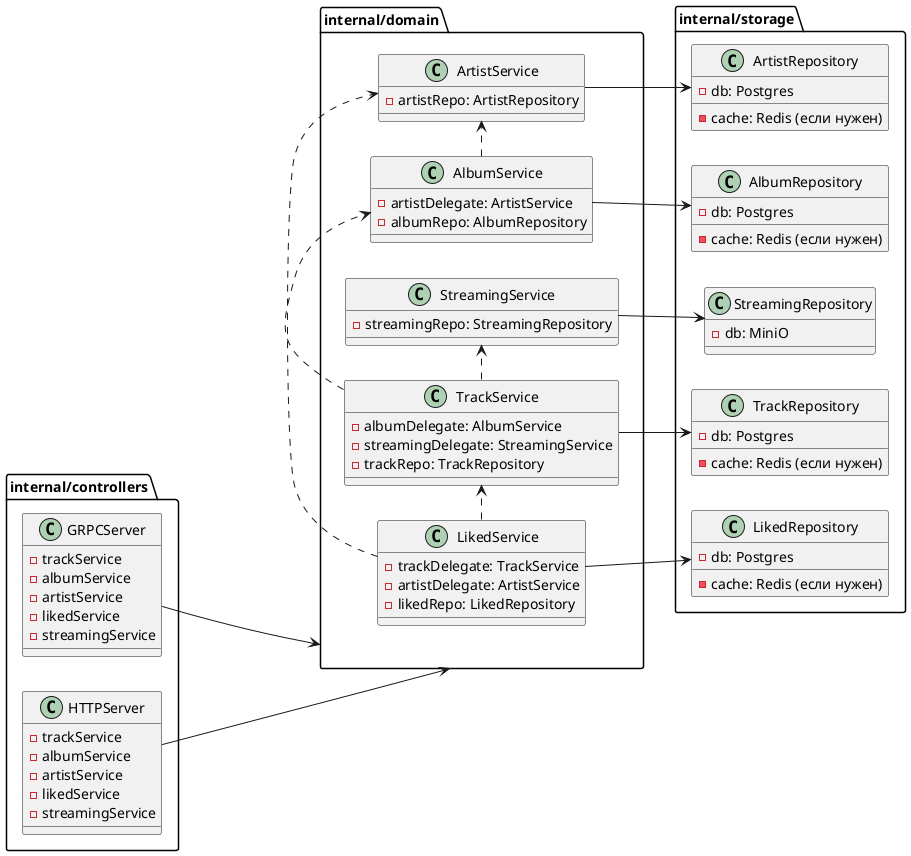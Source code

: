 @startuml diagram
left to right direction

package internal/controllers {
    class GRPCServer {
        -trackService
        -albumService
        -artistService
        -likedService
        -streamingService
    }
    class HTTPServer {
        -trackService
        -albumService
        -artistService
        -likedService
        -streamingService
    }
}

package internal/domain {
    class TrackService {
        -albumDelegate: AlbumService
        -streamingDelegate: StreamingService
        -trackRepo: TrackRepository
    }
    class AlbumService {
        -artistDelegate: ArtistService
        -albumRepo: AlbumRepository
    }
    class ArtistService {
        -artistRepo: ArtistRepository
    }
    class LikedService {
        -trackDelegate: TrackService
        -artistDelegate: ArtistService
        -likedRepo: LikedRepository
    }
    class StreamingService {
        -streamingRepo: StreamingRepository
    }
}

package internal/storage {
    class TrackRepository {
        -db: Postgres
        -cache: Redis (если нужен)
    }
    class AlbumRepository {
        -db: Postgres
        -cache: Redis (если нужен)
    }
    class ArtistRepository {
        -db: Postgres
        -cache: Redis (если нужен)
    }
    class LikedRepository {
        -db: Postgres
        -cache: Redis (если нужен)
    }
    class StreamingRepository {
        -db: MiniO
    }
}

"GRPCServer" ====> "internal/domain"
"HTTPServer" ====> "internal/domain"

"TrackService" .> "AlbumService"
"TrackService" .> "StreamingService"
"TrackService" --> "TrackRepository"

"AlbumService" .> ArtistService
"AlbumService" --> "AlbumRepository"

"ArtistService" --> "ArtistRepository"

"LikedService" .> "ArtistService"
"LikedService" .> "TrackService"
"LikedService" --> "LikedRepository"

"StreamingService" --> "StreamingRepository"
@enduml